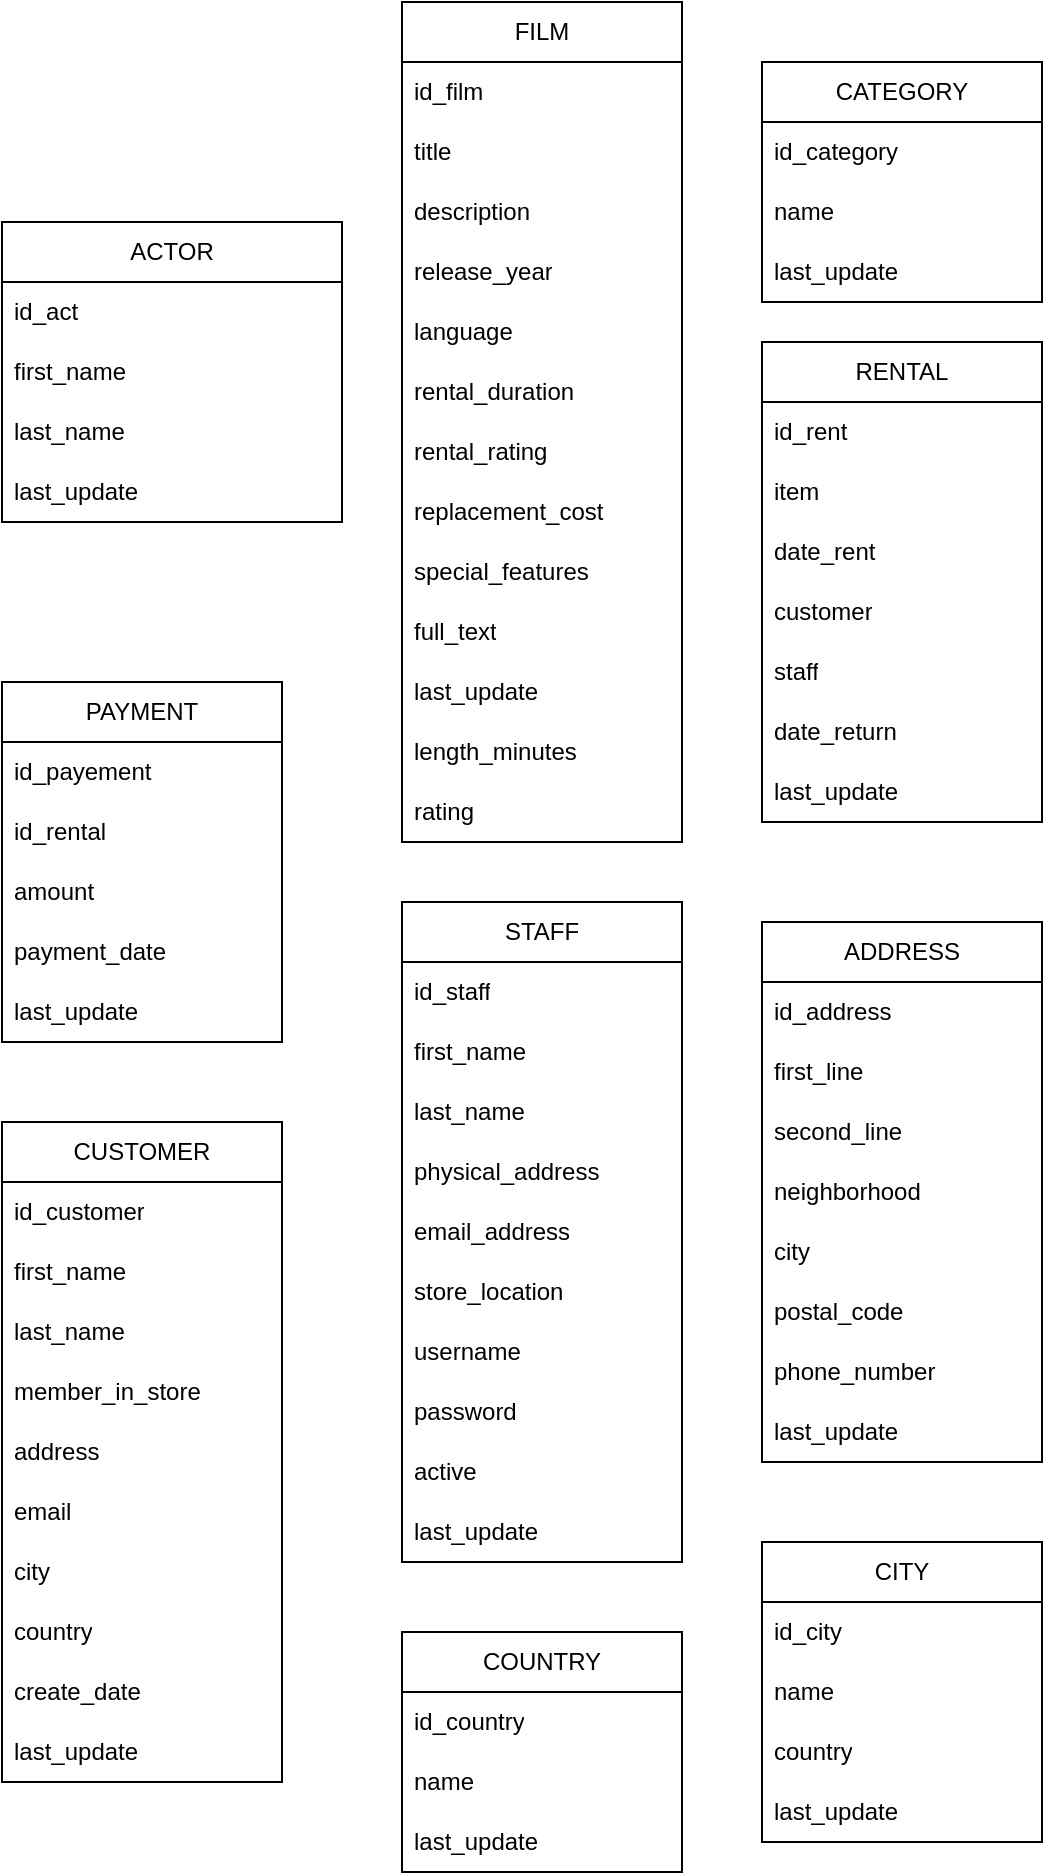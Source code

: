 <mxfile version="21.0.6" type="github">
  <diagram name="Page-1" id="WQ9mLxcMTKfGAAKLbRzl">
    <mxGraphModel dx="808" dy="447" grid="1" gridSize="10" guides="1" tooltips="1" connect="1" arrows="1" fold="1" page="1" pageScale="1" pageWidth="827" pageHeight="1169" math="0" shadow="0">
      <root>
        <mxCell id="0" />
        <mxCell id="1" parent="0" />
        <mxCell id="VJpBDYPiXcTCEeYaRDNk-1" value="ACTOR" style="swimlane;fontStyle=0;childLayout=stackLayout;horizontal=1;startSize=30;horizontalStack=0;resizeParent=1;resizeParentMax=0;resizeLast=0;collapsible=1;marginBottom=0;whiteSpace=wrap;html=1;aspect=fixed;" vertex="1" parent="1">
          <mxGeometry x="80" y="120" width="170" height="150" as="geometry">
            <mxRectangle x="340" y="240" width="80" height="30" as="alternateBounds" />
          </mxGeometry>
        </mxCell>
        <mxCell id="VJpBDYPiXcTCEeYaRDNk-2" value="id_act" style="text;strokeColor=none;fillColor=none;align=left;verticalAlign=middle;spacingLeft=4;spacingRight=4;overflow=hidden;points=[[0,0.5],[1,0.5]];portConstraint=eastwest;rotatable=0;whiteSpace=wrap;html=1;" vertex="1" parent="VJpBDYPiXcTCEeYaRDNk-1">
          <mxGeometry y="30" width="170" height="30" as="geometry" />
        </mxCell>
        <mxCell id="VJpBDYPiXcTCEeYaRDNk-3" value="first_name" style="text;strokeColor=none;fillColor=none;align=left;verticalAlign=middle;spacingLeft=4;spacingRight=4;overflow=hidden;points=[[0,0.5],[1,0.5]];portConstraint=eastwest;rotatable=0;whiteSpace=wrap;html=1;" vertex="1" parent="VJpBDYPiXcTCEeYaRDNk-1">
          <mxGeometry y="60" width="170" height="30" as="geometry" />
        </mxCell>
        <mxCell id="VJpBDYPiXcTCEeYaRDNk-4" value="last_name" style="text;strokeColor=none;fillColor=none;align=left;verticalAlign=middle;spacingLeft=4;spacingRight=4;overflow=hidden;points=[[0,0.5],[1,0.5]];portConstraint=eastwest;rotatable=0;whiteSpace=wrap;html=1;" vertex="1" parent="VJpBDYPiXcTCEeYaRDNk-1">
          <mxGeometry y="90" width="170" height="30" as="geometry" />
        </mxCell>
        <mxCell id="VJpBDYPiXcTCEeYaRDNk-5" value="last_update" style="text;strokeColor=none;fillColor=none;align=left;verticalAlign=middle;spacingLeft=4;spacingRight=4;overflow=hidden;points=[[0,0.5],[1,0.5]];portConstraint=eastwest;rotatable=0;whiteSpace=wrap;html=1;" vertex="1" parent="VJpBDYPiXcTCEeYaRDNk-1">
          <mxGeometry y="120" width="170" height="30" as="geometry" />
        </mxCell>
        <mxCell id="VJpBDYPiXcTCEeYaRDNk-15" value="FILM" style="swimlane;fontStyle=0;childLayout=stackLayout;horizontal=1;startSize=30;horizontalStack=0;resizeParent=1;resizeParentMax=0;resizeLast=0;collapsible=1;marginBottom=0;whiteSpace=wrap;html=1;" vertex="1" parent="1">
          <mxGeometry x="280" y="10" width="140" height="420" as="geometry" />
        </mxCell>
        <mxCell id="VJpBDYPiXcTCEeYaRDNk-16" value="id_film" style="text;strokeColor=none;fillColor=none;align=left;verticalAlign=middle;spacingLeft=4;spacingRight=4;overflow=hidden;points=[[0,0.5],[1,0.5]];portConstraint=eastwest;rotatable=0;whiteSpace=wrap;html=1;" vertex="1" parent="VJpBDYPiXcTCEeYaRDNk-15">
          <mxGeometry y="30" width="140" height="30" as="geometry" />
        </mxCell>
        <mxCell id="VJpBDYPiXcTCEeYaRDNk-17" value="title" style="text;strokeColor=none;fillColor=none;align=left;verticalAlign=middle;spacingLeft=4;spacingRight=4;overflow=hidden;points=[[0,0.5],[1,0.5]];portConstraint=eastwest;rotatable=0;whiteSpace=wrap;html=1;" vertex="1" parent="VJpBDYPiXcTCEeYaRDNk-15">
          <mxGeometry y="60" width="140" height="30" as="geometry" />
        </mxCell>
        <mxCell id="VJpBDYPiXcTCEeYaRDNk-18" value="description" style="text;strokeColor=none;fillColor=none;align=left;verticalAlign=middle;spacingLeft=4;spacingRight=4;overflow=hidden;points=[[0,0.5],[1,0.5]];portConstraint=eastwest;rotatable=0;whiteSpace=wrap;html=1;" vertex="1" parent="VJpBDYPiXcTCEeYaRDNk-15">
          <mxGeometry y="90" width="140" height="30" as="geometry" />
        </mxCell>
        <mxCell id="VJpBDYPiXcTCEeYaRDNk-19" value="release_year" style="text;strokeColor=none;fillColor=none;align=left;verticalAlign=middle;spacingLeft=4;spacingRight=4;overflow=hidden;points=[[0,0.5],[1,0.5]];portConstraint=eastwest;rotatable=0;whiteSpace=wrap;html=1;" vertex="1" parent="VJpBDYPiXcTCEeYaRDNk-15">
          <mxGeometry y="120" width="140" height="30" as="geometry" />
        </mxCell>
        <mxCell id="VJpBDYPiXcTCEeYaRDNk-20" value="language" style="text;strokeColor=none;fillColor=none;align=left;verticalAlign=middle;spacingLeft=4;spacingRight=4;overflow=hidden;points=[[0,0.5],[1,0.5]];portConstraint=eastwest;rotatable=0;whiteSpace=wrap;html=1;" vertex="1" parent="VJpBDYPiXcTCEeYaRDNk-15">
          <mxGeometry y="150" width="140" height="30" as="geometry" />
        </mxCell>
        <mxCell id="VJpBDYPiXcTCEeYaRDNk-21" value="rental_duration" style="text;strokeColor=none;fillColor=none;align=left;verticalAlign=middle;spacingLeft=4;spacingRight=4;overflow=hidden;points=[[0,0.5],[1,0.5]];portConstraint=eastwest;rotatable=0;whiteSpace=wrap;html=1;" vertex="1" parent="VJpBDYPiXcTCEeYaRDNk-15">
          <mxGeometry y="180" width="140" height="30" as="geometry" />
        </mxCell>
        <mxCell id="VJpBDYPiXcTCEeYaRDNk-22" value="rental_rating" style="text;strokeColor=none;fillColor=none;align=left;verticalAlign=middle;spacingLeft=4;spacingRight=4;overflow=hidden;points=[[0,0.5],[1,0.5]];portConstraint=eastwest;rotatable=0;whiteSpace=wrap;html=1;" vertex="1" parent="VJpBDYPiXcTCEeYaRDNk-15">
          <mxGeometry y="210" width="140" height="30" as="geometry" />
        </mxCell>
        <mxCell id="VJpBDYPiXcTCEeYaRDNk-23" value="replacement_cost" style="text;strokeColor=none;fillColor=none;align=left;verticalAlign=middle;spacingLeft=4;spacingRight=4;overflow=hidden;points=[[0,0.5],[1,0.5]];portConstraint=eastwest;rotatable=0;whiteSpace=wrap;html=1;" vertex="1" parent="VJpBDYPiXcTCEeYaRDNk-15">
          <mxGeometry y="240" width="140" height="30" as="geometry" />
        </mxCell>
        <mxCell id="VJpBDYPiXcTCEeYaRDNk-24" value="special_features" style="text;strokeColor=none;fillColor=none;align=left;verticalAlign=middle;spacingLeft=4;spacingRight=4;overflow=hidden;points=[[0,0.5],[1,0.5]];portConstraint=eastwest;rotatable=0;whiteSpace=wrap;html=1;" vertex="1" parent="VJpBDYPiXcTCEeYaRDNk-15">
          <mxGeometry y="270" width="140" height="30" as="geometry" />
        </mxCell>
        <mxCell id="VJpBDYPiXcTCEeYaRDNk-25" value="full_text" style="text;strokeColor=none;fillColor=none;align=left;verticalAlign=middle;spacingLeft=4;spacingRight=4;overflow=hidden;points=[[0,0.5],[1,0.5]];portConstraint=eastwest;rotatable=0;whiteSpace=wrap;html=1;" vertex="1" parent="VJpBDYPiXcTCEeYaRDNk-15">
          <mxGeometry y="300" width="140" height="30" as="geometry" />
        </mxCell>
        <mxCell id="VJpBDYPiXcTCEeYaRDNk-26" value="last_update" style="text;strokeColor=none;fillColor=none;align=left;verticalAlign=middle;spacingLeft=4;spacingRight=4;overflow=hidden;points=[[0,0.5],[1,0.5]];portConstraint=eastwest;rotatable=0;whiteSpace=wrap;html=1;" vertex="1" parent="VJpBDYPiXcTCEeYaRDNk-15">
          <mxGeometry y="330" width="140" height="30" as="geometry" />
        </mxCell>
        <mxCell id="VJpBDYPiXcTCEeYaRDNk-27" value="length_minutes" style="text;strokeColor=none;fillColor=none;align=left;verticalAlign=middle;spacingLeft=4;spacingRight=4;overflow=hidden;points=[[0,0.5],[1,0.5]];portConstraint=eastwest;rotatable=0;whiteSpace=wrap;html=1;" vertex="1" parent="VJpBDYPiXcTCEeYaRDNk-15">
          <mxGeometry y="360" width="140" height="30" as="geometry" />
        </mxCell>
        <mxCell id="VJpBDYPiXcTCEeYaRDNk-28" value="rating" style="text;strokeColor=none;fillColor=none;align=left;verticalAlign=middle;spacingLeft=4;spacingRight=4;overflow=hidden;points=[[0,0.5],[1,0.5]];portConstraint=eastwest;rotatable=0;whiteSpace=wrap;html=1;" vertex="1" parent="VJpBDYPiXcTCEeYaRDNk-15">
          <mxGeometry y="390" width="140" height="30" as="geometry" />
        </mxCell>
        <mxCell id="VJpBDYPiXcTCEeYaRDNk-29" value="CATEGORY" style="swimlane;fontStyle=0;childLayout=stackLayout;horizontal=1;startSize=30;horizontalStack=0;resizeParent=1;resizeParentMax=0;resizeLast=0;collapsible=1;marginBottom=0;whiteSpace=wrap;html=1;" vertex="1" parent="1">
          <mxGeometry x="460" y="40" width="140" height="120" as="geometry" />
        </mxCell>
        <mxCell id="VJpBDYPiXcTCEeYaRDNk-30" value="id_category" style="text;strokeColor=none;fillColor=none;align=left;verticalAlign=middle;spacingLeft=4;spacingRight=4;overflow=hidden;points=[[0,0.5],[1,0.5]];portConstraint=eastwest;rotatable=0;whiteSpace=wrap;html=1;" vertex="1" parent="VJpBDYPiXcTCEeYaRDNk-29">
          <mxGeometry y="30" width="140" height="30" as="geometry" />
        </mxCell>
        <mxCell id="VJpBDYPiXcTCEeYaRDNk-31" value="name" style="text;strokeColor=none;fillColor=none;align=left;verticalAlign=middle;spacingLeft=4;spacingRight=4;overflow=hidden;points=[[0,0.5],[1,0.5]];portConstraint=eastwest;rotatable=0;whiteSpace=wrap;html=1;" vertex="1" parent="VJpBDYPiXcTCEeYaRDNk-29">
          <mxGeometry y="60" width="140" height="30" as="geometry" />
        </mxCell>
        <mxCell id="VJpBDYPiXcTCEeYaRDNk-32" value="last_update" style="text;strokeColor=none;fillColor=none;align=left;verticalAlign=middle;spacingLeft=4;spacingRight=4;overflow=hidden;points=[[0,0.5],[1,0.5]];portConstraint=eastwest;rotatable=0;whiteSpace=wrap;html=1;" vertex="1" parent="VJpBDYPiXcTCEeYaRDNk-29">
          <mxGeometry y="90" width="140" height="30" as="geometry" />
        </mxCell>
        <mxCell id="VJpBDYPiXcTCEeYaRDNk-34" value="RENTAL" style="swimlane;fontStyle=0;childLayout=stackLayout;horizontal=1;startSize=30;horizontalStack=0;resizeParent=1;resizeParentMax=0;resizeLast=0;collapsible=1;marginBottom=0;whiteSpace=wrap;html=1;" vertex="1" parent="1">
          <mxGeometry x="460" y="180" width="140" height="240" as="geometry" />
        </mxCell>
        <mxCell id="VJpBDYPiXcTCEeYaRDNk-35" value="id_rent" style="text;strokeColor=none;fillColor=none;align=left;verticalAlign=middle;spacingLeft=4;spacingRight=4;overflow=hidden;points=[[0,0.5],[1,0.5]];portConstraint=eastwest;rotatable=0;whiteSpace=wrap;html=1;" vertex="1" parent="VJpBDYPiXcTCEeYaRDNk-34">
          <mxGeometry y="30" width="140" height="30" as="geometry" />
        </mxCell>
        <mxCell id="VJpBDYPiXcTCEeYaRDNk-36" value="item" style="text;strokeColor=none;fillColor=none;align=left;verticalAlign=middle;spacingLeft=4;spacingRight=4;overflow=hidden;points=[[0,0.5],[1,0.5]];portConstraint=eastwest;rotatable=0;whiteSpace=wrap;html=1;" vertex="1" parent="VJpBDYPiXcTCEeYaRDNk-34">
          <mxGeometry y="60" width="140" height="30" as="geometry" />
        </mxCell>
        <mxCell id="VJpBDYPiXcTCEeYaRDNk-37" value="date_rent" style="text;strokeColor=none;fillColor=none;align=left;verticalAlign=middle;spacingLeft=4;spacingRight=4;overflow=hidden;points=[[0,0.5],[1,0.5]];portConstraint=eastwest;rotatable=0;whiteSpace=wrap;html=1;" vertex="1" parent="VJpBDYPiXcTCEeYaRDNk-34">
          <mxGeometry y="90" width="140" height="30" as="geometry" />
        </mxCell>
        <mxCell id="VJpBDYPiXcTCEeYaRDNk-38" value="customer" style="text;strokeColor=none;fillColor=none;align=left;verticalAlign=middle;spacingLeft=4;spacingRight=4;overflow=hidden;points=[[0,0.5],[1,0.5]];portConstraint=eastwest;rotatable=0;whiteSpace=wrap;html=1;" vertex="1" parent="VJpBDYPiXcTCEeYaRDNk-34">
          <mxGeometry y="120" width="140" height="30" as="geometry" />
        </mxCell>
        <mxCell id="VJpBDYPiXcTCEeYaRDNk-39" value="staff" style="text;strokeColor=none;fillColor=none;align=left;verticalAlign=middle;spacingLeft=4;spacingRight=4;overflow=hidden;points=[[0,0.5],[1,0.5]];portConstraint=eastwest;rotatable=0;whiteSpace=wrap;html=1;" vertex="1" parent="VJpBDYPiXcTCEeYaRDNk-34">
          <mxGeometry y="150" width="140" height="30" as="geometry" />
        </mxCell>
        <mxCell id="VJpBDYPiXcTCEeYaRDNk-40" value="date_return" style="text;strokeColor=none;fillColor=none;align=left;verticalAlign=middle;spacingLeft=4;spacingRight=4;overflow=hidden;points=[[0,0.5],[1,0.5]];portConstraint=eastwest;rotatable=0;whiteSpace=wrap;html=1;" vertex="1" parent="VJpBDYPiXcTCEeYaRDNk-34">
          <mxGeometry y="180" width="140" height="30" as="geometry" />
        </mxCell>
        <mxCell id="VJpBDYPiXcTCEeYaRDNk-41" value="last_update" style="text;strokeColor=none;fillColor=none;align=left;verticalAlign=middle;spacingLeft=4;spacingRight=4;overflow=hidden;points=[[0,0.5],[1,0.5]];portConstraint=eastwest;rotatable=0;whiteSpace=wrap;html=1;" vertex="1" parent="VJpBDYPiXcTCEeYaRDNk-34">
          <mxGeometry y="210" width="140" height="30" as="geometry" />
        </mxCell>
        <mxCell id="VJpBDYPiXcTCEeYaRDNk-42" value="PAYMENT" style="swimlane;fontStyle=0;childLayout=stackLayout;horizontal=1;startSize=30;horizontalStack=0;resizeParent=1;resizeParentMax=0;resizeLast=0;collapsible=1;marginBottom=0;whiteSpace=wrap;html=1;" vertex="1" parent="1">
          <mxGeometry x="80" y="350" width="140" height="180" as="geometry" />
        </mxCell>
        <mxCell id="VJpBDYPiXcTCEeYaRDNk-43" value="id_payement" style="text;strokeColor=none;fillColor=none;align=left;verticalAlign=middle;spacingLeft=4;spacingRight=4;overflow=hidden;points=[[0,0.5],[1,0.5]];portConstraint=eastwest;rotatable=0;whiteSpace=wrap;html=1;" vertex="1" parent="VJpBDYPiXcTCEeYaRDNk-42">
          <mxGeometry y="30" width="140" height="30" as="geometry" />
        </mxCell>
        <mxCell id="VJpBDYPiXcTCEeYaRDNk-49" value="id_rental" style="text;strokeColor=none;fillColor=none;align=left;verticalAlign=middle;spacingLeft=4;spacingRight=4;overflow=hidden;points=[[0,0.5],[1,0.5]];portConstraint=eastwest;rotatable=0;whiteSpace=wrap;html=1;" vertex="1" parent="VJpBDYPiXcTCEeYaRDNk-42">
          <mxGeometry y="60" width="140" height="30" as="geometry" />
        </mxCell>
        <mxCell id="VJpBDYPiXcTCEeYaRDNk-50" value="amount" style="text;strokeColor=none;fillColor=none;align=left;verticalAlign=middle;spacingLeft=4;spacingRight=4;overflow=hidden;points=[[0,0.5],[1,0.5]];portConstraint=eastwest;rotatable=0;whiteSpace=wrap;html=1;" vertex="1" parent="VJpBDYPiXcTCEeYaRDNk-42">
          <mxGeometry y="90" width="140" height="30" as="geometry" />
        </mxCell>
        <mxCell id="VJpBDYPiXcTCEeYaRDNk-52" value="payment_date" style="text;strokeColor=none;fillColor=none;align=left;verticalAlign=middle;spacingLeft=4;spacingRight=4;overflow=hidden;points=[[0,0.5],[1,0.5]];portConstraint=eastwest;rotatable=0;whiteSpace=wrap;html=1;" vertex="1" parent="VJpBDYPiXcTCEeYaRDNk-42">
          <mxGeometry y="120" width="140" height="30" as="geometry" />
        </mxCell>
        <mxCell id="VJpBDYPiXcTCEeYaRDNk-51" value="last_update" style="text;strokeColor=none;fillColor=none;align=left;verticalAlign=middle;spacingLeft=4;spacingRight=4;overflow=hidden;points=[[0,0.5],[1,0.5]];portConstraint=eastwest;rotatable=0;whiteSpace=wrap;html=1;" vertex="1" parent="VJpBDYPiXcTCEeYaRDNk-42">
          <mxGeometry y="150" width="140" height="30" as="geometry" />
        </mxCell>
        <mxCell id="VJpBDYPiXcTCEeYaRDNk-53" value="STAFF" style="swimlane;fontStyle=0;childLayout=stackLayout;horizontal=1;startSize=30;horizontalStack=0;resizeParent=1;resizeParentMax=0;resizeLast=0;collapsible=1;marginBottom=0;whiteSpace=wrap;html=1;" vertex="1" parent="1">
          <mxGeometry x="280" y="460" width="140" height="330" as="geometry" />
        </mxCell>
        <mxCell id="VJpBDYPiXcTCEeYaRDNk-54" value="id_staff" style="text;strokeColor=none;fillColor=none;align=left;verticalAlign=middle;spacingLeft=4;spacingRight=4;overflow=hidden;points=[[0,0.5],[1,0.5]];portConstraint=eastwest;rotatable=0;whiteSpace=wrap;html=1;" vertex="1" parent="VJpBDYPiXcTCEeYaRDNk-53">
          <mxGeometry y="30" width="140" height="30" as="geometry" />
        </mxCell>
        <mxCell id="VJpBDYPiXcTCEeYaRDNk-55" value="first_name" style="text;strokeColor=none;fillColor=none;align=left;verticalAlign=middle;spacingLeft=4;spacingRight=4;overflow=hidden;points=[[0,0.5],[1,0.5]];portConstraint=eastwest;rotatable=0;whiteSpace=wrap;html=1;" vertex="1" parent="VJpBDYPiXcTCEeYaRDNk-53">
          <mxGeometry y="60" width="140" height="30" as="geometry" />
        </mxCell>
        <mxCell id="VJpBDYPiXcTCEeYaRDNk-56" value="last_name" style="text;strokeColor=none;fillColor=none;align=left;verticalAlign=middle;spacingLeft=4;spacingRight=4;overflow=hidden;points=[[0,0.5],[1,0.5]];portConstraint=eastwest;rotatable=0;whiteSpace=wrap;html=1;" vertex="1" parent="VJpBDYPiXcTCEeYaRDNk-53">
          <mxGeometry y="90" width="140" height="30" as="geometry" />
        </mxCell>
        <mxCell id="VJpBDYPiXcTCEeYaRDNk-57" value="physical_address" style="text;strokeColor=none;fillColor=none;align=left;verticalAlign=middle;spacingLeft=4;spacingRight=4;overflow=hidden;points=[[0,0.5],[1,0.5]];portConstraint=eastwest;rotatable=0;whiteSpace=wrap;html=1;" vertex="1" parent="VJpBDYPiXcTCEeYaRDNk-53">
          <mxGeometry y="120" width="140" height="30" as="geometry" />
        </mxCell>
        <mxCell id="VJpBDYPiXcTCEeYaRDNk-58" value="email_address" style="text;strokeColor=none;fillColor=none;align=left;verticalAlign=middle;spacingLeft=4;spacingRight=4;overflow=hidden;points=[[0,0.5],[1,0.5]];portConstraint=eastwest;rotatable=0;whiteSpace=wrap;html=1;" vertex="1" parent="VJpBDYPiXcTCEeYaRDNk-53">
          <mxGeometry y="150" width="140" height="30" as="geometry" />
        </mxCell>
        <mxCell id="VJpBDYPiXcTCEeYaRDNk-59" value="store_location" style="text;strokeColor=none;fillColor=none;align=left;verticalAlign=middle;spacingLeft=4;spacingRight=4;overflow=hidden;points=[[0,0.5],[1,0.5]];portConstraint=eastwest;rotatable=0;whiteSpace=wrap;html=1;" vertex="1" parent="VJpBDYPiXcTCEeYaRDNk-53">
          <mxGeometry y="180" width="140" height="30" as="geometry" />
        </mxCell>
        <mxCell id="VJpBDYPiXcTCEeYaRDNk-60" value="username" style="text;strokeColor=none;fillColor=none;align=left;verticalAlign=middle;spacingLeft=4;spacingRight=4;overflow=hidden;points=[[0,0.5],[1,0.5]];portConstraint=eastwest;rotatable=0;whiteSpace=wrap;html=1;" vertex="1" parent="VJpBDYPiXcTCEeYaRDNk-53">
          <mxGeometry y="210" width="140" height="30" as="geometry" />
        </mxCell>
        <mxCell id="VJpBDYPiXcTCEeYaRDNk-61" value="password" style="text;strokeColor=none;fillColor=none;align=left;verticalAlign=middle;spacingLeft=4;spacingRight=4;overflow=hidden;points=[[0,0.5],[1,0.5]];portConstraint=eastwest;rotatable=0;whiteSpace=wrap;html=1;" vertex="1" parent="VJpBDYPiXcTCEeYaRDNk-53">
          <mxGeometry y="240" width="140" height="30" as="geometry" />
        </mxCell>
        <mxCell id="VJpBDYPiXcTCEeYaRDNk-62" value="active" style="text;strokeColor=none;fillColor=none;align=left;verticalAlign=middle;spacingLeft=4;spacingRight=4;overflow=hidden;points=[[0,0.5],[1,0.5]];portConstraint=eastwest;rotatable=0;whiteSpace=wrap;html=1;" vertex="1" parent="VJpBDYPiXcTCEeYaRDNk-53">
          <mxGeometry y="270" width="140" height="30" as="geometry" />
        </mxCell>
        <mxCell id="VJpBDYPiXcTCEeYaRDNk-63" value="last_update" style="text;strokeColor=none;fillColor=none;align=left;verticalAlign=middle;spacingLeft=4;spacingRight=4;overflow=hidden;points=[[0,0.5],[1,0.5]];portConstraint=eastwest;rotatable=0;whiteSpace=wrap;html=1;" vertex="1" parent="VJpBDYPiXcTCEeYaRDNk-53">
          <mxGeometry y="300" width="140" height="30" as="geometry" />
        </mxCell>
        <mxCell id="VJpBDYPiXcTCEeYaRDNk-64" value="CUSTOMER" style="swimlane;fontStyle=0;childLayout=stackLayout;horizontal=1;startSize=30;horizontalStack=0;resizeParent=1;resizeParentMax=0;resizeLast=0;collapsible=1;marginBottom=0;whiteSpace=wrap;html=1;" vertex="1" parent="1">
          <mxGeometry x="80" y="570" width="140" height="330" as="geometry" />
        </mxCell>
        <mxCell id="VJpBDYPiXcTCEeYaRDNk-65" value="id_customer" style="text;strokeColor=none;fillColor=none;align=left;verticalAlign=middle;spacingLeft=4;spacingRight=4;overflow=hidden;points=[[0,0.5],[1,0.5]];portConstraint=eastwest;rotatable=0;whiteSpace=wrap;html=1;" vertex="1" parent="VJpBDYPiXcTCEeYaRDNk-64">
          <mxGeometry y="30" width="140" height="30" as="geometry" />
        </mxCell>
        <mxCell id="VJpBDYPiXcTCEeYaRDNk-66" value="first_name" style="text;strokeColor=none;fillColor=none;align=left;verticalAlign=middle;spacingLeft=4;spacingRight=4;overflow=hidden;points=[[0,0.5],[1,0.5]];portConstraint=eastwest;rotatable=0;whiteSpace=wrap;html=1;" vertex="1" parent="VJpBDYPiXcTCEeYaRDNk-64">
          <mxGeometry y="60" width="140" height="30" as="geometry" />
        </mxCell>
        <mxCell id="VJpBDYPiXcTCEeYaRDNk-67" value="last_name" style="text;strokeColor=none;fillColor=none;align=left;verticalAlign=middle;spacingLeft=4;spacingRight=4;overflow=hidden;points=[[0,0.5],[1,0.5]];portConstraint=eastwest;rotatable=0;whiteSpace=wrap;html=1;" vertex="1" parent="VJpBDYPiXcTCEeYaRDNk-64">
          <mxGeometry y="90" width="140" height="30" as="geometry" />
        </mxCell>
        <mxCell id="VJpBDYPiXcTCEeYaRDNk-68" value="member_in_store" style="text;strokeColor=none;fillColor=none;align=left;verticalAlign=middle;spacingLeft=4;spacingRight=4;overflow=hidden;points=[[0,0.5],[1,0.5]];portConstraint=eastwest;rotatable=0;whiteSpace=wrap;html=1;" vertex="1" parent="VJpBDYPiXcTCEeYaRDNk-64">
          <mxGeometry y="120" width="140" height="30" as="geometry" />
        </mxCell>
        <mxCell id="VJpBDYPiXcTCEeYaRDNk-69" value="address" style="text;strokeColor=none;fillColor=none;align=left;verticalAlign=middle;spacingLeft=4;spacingRight=4;overflow=hidden;points=[[0,0.5],[1,0.5]];portConstraint=eastwest;rotatable=0;whiteSpace=wrap;html=1;" vertex="1" parent="VJpBDYPiXcTCEeYaRDNk-64">
          <mxGeometry y="150" width="140" height="30" as="geometry" />
        </mxCell>
        <mxCell id="VJpBDYPiXcTCEeYaRDNk-70" value="email" style="text;strokeColor=none;fillColor=none;align=left;verticalAlign=middle;spacingLeft=4;spacingRight=4;overflow=hidden;points=[[0,0.5],[1,0.5]];portConstraint=eastwest;rotatable=0;whiteSpace=wrap;html=1;" vertex="1" parent="VJpBDYPiXcTCEeYaRDNk-64">
          <mxGeometry y="180" width="140" height="30" as="geometry" />
        </mxCell>
        <mxCell id="VJpBDYPiXcTCEeYaRDNk-71" value="city" style="text;strokeColor=none;fillColor=none;align=left;verticalAlign=middle;spacingLeft=4;spacingRight=4;overflow=hidden;points=[[0,0.5],[1,0.5]];portConstraint=eastwest;rotatable=0;whiteSpace=wrap;html=1;" vertex="1" parent="VJpBDYPiXcTCEeYaRDNk-64">
          <mxGeometry y="210" width="140" height="30" as="geometry" />
        </mxCell>
        <mxCell id="VJpBDYPiXcTCEeYaRDNk-72" value="country" style="text;strokeColor=none;fillColor=none;align=left;verticalAlign=middle;spacingLeft=4;spacingRight=4;overflow=hidden;points=[[0,0.5],[1,0.5]];portConstraint=eastwest;rotatable=0;whiteSpace=wrap;html=1;" vertex="1" parent="VJpBDYPiXcTCEeYaRDNk-64">
          <mxGeometry y="240" width="140" height="30" as="geometry" />
        </mxCell>
        <mxCell id="VJpBDYPiXcTCEeYaRDNk-73" value="create_date" style="text;strokeColor=none;fillColor=none;align=left;verticalAlign=middle;spacingLeft=4;spacingRight=4;overflow=hidden;points=[[0,0.5],[1,0.5]];portConstraint=eastwest;rotatable=0;whiteSpace=wrap;html=1;" vertex="1" parent="VJpBDYPiXcTCEeYaRDNk-64">
          <mxGeometry y="270" width="140" height="30" as="geometry" />
        </mxCell>
        <mxCell id="VJpBDYPiXcTCEeYaRDNk-74" value="last_update" style="text;strokeColor=none;fillColor=none;align=left;verticalAlign=middle;spacingLeft=4;spacingRight=4;overflow=hidden;points=[[0,0.5],[1,0.5]];portConstraint=eastwest;rotatable=0;whiteSpace=wrap;html=1;" vertex="1" parent="VJpBDYPiXcTCEeYaRDNk-64">
          <mxGeometry y="300" width="140" height="30" as="geometry" />
        </mxCell>
        <mxCell id="VJpBDYPiXcTCEeYaRDNk-75" value="ADDRESS" style="swimlane;fontStyle=0;childLayout=stackLayout;horizontal=1;startSize=30;horizontalStack=0;resizeParent=1;resizeParentMax=0;resizeLast=0;collapsible=1;marginBottom=0;whiteSpace=wrap;html=1;" vertex="1" parent="1">
          <mxGeometry x="460" y="470" width="140" height="270" as="geometry" />
        </mxCell>
        <mxCell id="VJpBDYPiXcTCEeYaRDNk-76" value="id_address" style="text;strokeColor=none;fillColor=none;align=left;verticalAlign=middle;spacingLeft=4;spacingRight=4;overflow=hidden;points=[[0,0.5],[1,0.5]];portConstraint=eastwest;rotatable=0;whiteSpace=wrap;html=1;" vertex="1" parent="VJpBDYPiXcTCEeYaRDNk-75">
          <mxGeometry y="30" width="140" height="30" as="geometry" />
        </mxCell>
        <mxCell id="VJpBDYPiXcTCEeYaRDNk-77" value="first_line" style="text;strokeColor=none;fillColor=none;align=left;verticalAlign=middle;spacingLeft=4;spacingRight=4;overflow=hidden;points=[[0,0.5],[1,0.5]];portConstraint=eastwest;rotatable=0;whiteSpace=wrap;html=1;" vertex="1" parent="VJpBDYPiXcTCEeYaRDNk-75">
          <mxGeometry y="60" width="140" height="30" as="geometry" />
        </mxCell>
        <mxCell id="VJpBDYPiXcTCEeYaRDNk-78" value="second_line" style="text;strokeColor=none;fillColor=none;align=left;verticalAlign=middle;spacingLeft=4;spacingRight=4;overflow=hidden;points=[[0,0.5],[1,0.5]];portConstraint=eastwest;rotatable=0;whiteSpace=wrap;html=1;" vertex="1" parent="VJpBDYPiXcTCEeYaRDNk-75">
          <mxGeometry y="90" width="140" height="30" as="geometry" />
        </mxCell>
        <mxCell id="VJpBDYPiXcTCEeYaRDNk-79" value="neighborhood" style="text;strokeColor=none;fillColor=none;align=left;verticalAlign=middle;spacingLeft=4;spacingRight=4;overflow=hidden;points=[[0,0.5],[1,0.5]];portConstraint=eastwest;rotatable=0;whiteSpace=wrap;html=1;" vertex="1" parent="VJpBDYPiXcTCEeYaRDNk-75">
          <mxGeometry y="120" width="140" height="30" as="geometry" />
        </mxCell>
        <mxCell id="VJpBDYPiXcTCEeYaRDNk-80" value="city" style="text;strokeColor=none;fillColor=none;align=left;verticalAlign=middle;spacingLeft=4;spacingRight=4;overflow=hidden;points=[[0,0.5],[1,0.5]];portConstraint=eastwest;rotatable=0;whiteSpace=wrap;html=1;" vertex="1" parent="VJpBDYPiXcTCEeYaRDNk-75">
          <mxGeometry y="150" width="140" height="30" as="geometry" />
        </mxCell>
        <mxCell id="VJpBDYPiXcTCEeYaRDNk-81" value="postal_code" style="text;strokeColor=none;fillColor=none;align=left;verticalAlign=middle;spacingLeft=4;spacingRight=4;overflow=hidden;points=[[0,0.5],[1,0.5]];portConstraint=eastwest;rotatable=0;whiteSpace=wrap;html=1;" vertex="1" parent="VJpBDYPiXcTCEeYaRDNk-75">
          <mxGeometry y="180" width="140" height="30" as="geometry" />
        </mxCell>
        <mxCell id="VJpBDYPiXcTCEeYaRDNk-82" value="phone_number" style="text;strokeColor=none;fillColor=none;align=left;verticalAlign=middle;spacingLeft=4;spacingRight=4;overflow=hidden;points=[[0,0.5],[1,0.5]];portConstraint=eastwest;rotatable=0;whiteSpace=wrap;html=1;" vertex="1" parent="VJpBDYPiXcTCEeYaRDNk-75">
          <mxGeometry y="210" width="140" height="30" as="geometry" />
        </mxCell>
        <mxCell id="VJpBDYPiXcTCEeYaRDNk-83" value="last_update" style="text;strokeColor=none;fillColor=none;align=left;verticalAlign=middle;spacingLeft=4;spacingRight=4;overflow=hidden;points=[[0,0.5],[1,0.5]];portConstraint=eastwest;rotatable=0;whiteSpace=wrap;html=1;" vertex="1" parent="VJpBDYPiXcTCEeYaRDNk-75">
          <mxGeometry y="240" width="140" height="30" as="geometry" />
        </mxCell>
        <mxCell id="VJpBDYPiXcTCEeYaRDNk-84" value="CITY" style="swimlane;fontStyle=0;childLayout=stackLayout;horizontal=1;startSize=30;horizontalStack=0;resizeParent=1;resizeParentMax=0;resizeLast=0;collapsible=1;marginBottom=0;whiteSpace=wrap;html=1;" vertex="1" parent="1">
          <mxGeometry x="460" y="780" width="140" height="150" as="geometry" />
        </mxCell>
        <mxCell id="VJpBDYPiXcTCEeYaRDNk-85" value="id_city" style="text;strokeColor=none;fillColor=none;align=left;verticalAlign=middle;spacingLeft=4;spacingRight=4;overflow=hidden;points=[[0,0.5],[1,0.5]];portConstraint=eastwest;rotatable=0;whiteSpace=wrap;html=1;" vertex="1" parent="VJpBDYPiXcTCEeYaRDNk-84">
          <mxGeometry y="30" width="140" height="30" as="geometry" />
        </mxCell>
        <mxCell id="VJpBDYPiXcTCEeYaRDNk-86" value="name" style="text;strokeColor=none;fillColor=none;align=left;verticalAlign=middle;spacingLeft=4;spacingRight=4;overflow=hidden;points=[[0,0.5],[1,0.5]];portConstraint=eastwest;rotatable=0;whiteSpace=wrap;html=1;" vertex="1" parent="VJpBDYPiXcTCEeYaRDNk-84">
          <mxGeometry y="60" width="140" height="30" as="geometry" />
        </mxCell>
        <mxCell id="VJpBDYPiXcTCEeYaRDNk-87" value="country" style="text;strokeColor=none;fillColor=none;align=left;verticalAlign=middle;spacingLeft=4;spacingRight=4;overflow=hidden;points=[[0,0.5],[1,0.5]];portConstraint=eastwest;rotatable=0;whiteSpace=wrap;html=1;" vertex="1" parent="VJpBDYPiXcTCEeYaRDNk-84">
          <mxGeometry y="90" width="140" height="30" as="geometry" />
        </mxCell>
        <mxCell id="VJpBDYPiXcTCEeYaRDNk-88" value="last_update" style="text;strokeColor=none;fillColor=none;align=left;verticalAlign=middle;spacingLeft=4;spacingRight=4;overflow=hidden;points=[[0,0.5],[1,0.5]];portConstraint=eastwest;rotatable=0;whiteSpace=wrap;html=1;" vertex="1" parent="VJpBDYPiXcTCEeYaRDNk-84">
          <mxGeometry y="120" width="140" height="30" as="geometry" />
        </mxCell>
        <mxCell id="VJpBDYPiXcTCEeYaRDNk-89" value="COUNTRY" style="swimlane;fontStyle=0;childLayout=stackLayout;horizontal=1;startSize=30;horizontalStack=0;resizeParent=1;resizeParentMax=0;resizeLast=0;collapsible=1;marginBottom=0;whiteSpace=wrap;html=1;" vertex="1" parent="1">
          <mxGeometry x="280" y="825" width="140" height="120" as="geometry" />
        </mxCell>
        <mxCell id="VJpBDYPiXcTCEeYaRDNk-90" value="id_country" style="text;strokeColor=none;fillColor=none;align=left;verticalAlign=middle;spacingLeft=4;spacingRight=4;overflow=hidden;points=[[0,0.5],[1,0.5]];portConstraint=eastwest;rotatable=0;whiteSpace=wrap;html=1;" vertex="1" parent="VJpBDYPiXcTCEeYaRDNk-89">
          <mxGeometry y="30" width="140" height="30" as="geometry" />
        </mxCell>
        <mxCell id="VJpBDYPiXcTCEeYaRDNk-91" value="name" style="text;strokeColor=none;fillColor=none;align=left;verticalAlign=middle;spacingLeft=4;spacingRight=4;overflow=hidden;points=[[0,0.5],[1,0.5]];portConstraint=eastwest;rotatable=0;whiteSpace=wrap;html=1;" vertex="1" parent="VJpBDYPiXcTCEeYaRDNk-89">
          <mxGeometry y="60" width="140" height="30" as="geometry" />
        </mxCell>
        <mxCell id="VJpBDYPiXcTCEeYaRDNk-92" value="last_update" style="text;strokeColor=none;fillColor=none;align=left;verticalAlign=middle;spacingLeft=4;spacingRight=4;overflow=hidden;points=[[0,0.5],[1,0.5]];portConstraint=eastwest;rotatable=0;whiteSpace=wrap;html=1;" vertex="1" parent="VJpBDYPiXcTCEeYaRDNk-89">
          <mxGeometry y="90" width="140" height="30" as="geometry" />
        </mxCell>
      </root>
    </mxGraphModel>
  </diagram>
</mxfile>
